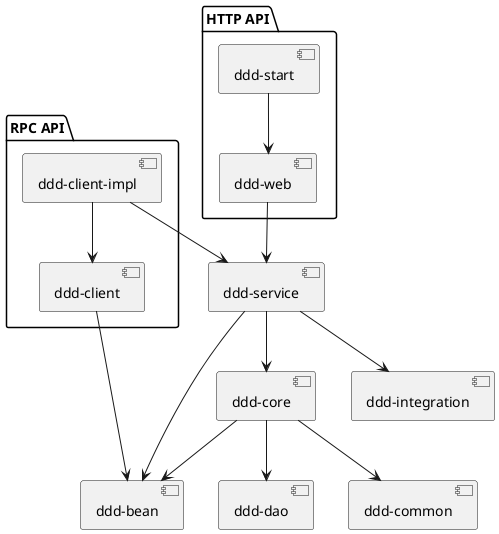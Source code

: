 @startuml
'https://plantuml.com/component-diagram
package "HTTP API"{
    [ddd-start]
    [ddd-web]
}

package "RPC API"{
    [ddd-client]
    [ddd-client-impl]
}


[ddd-start] --> [ddd-web]

[ddd-web] --> [ddd-service]

[ddd-client] --> [ddd-bean]

[ddd-client-impl] --> [ddd-client]
[ddd-client-impl] --> [ddd-service]

[ddd-service] --> [ddd-core]
[ddd-service] --> [ddd-bean]
[ddd-service] --> [ddd-integration]

[ddd-core] --> [ddd-bean]
[ddd-core] --> [ddd-dao]
[ddd-core] --> [ddd-common]
@enduml